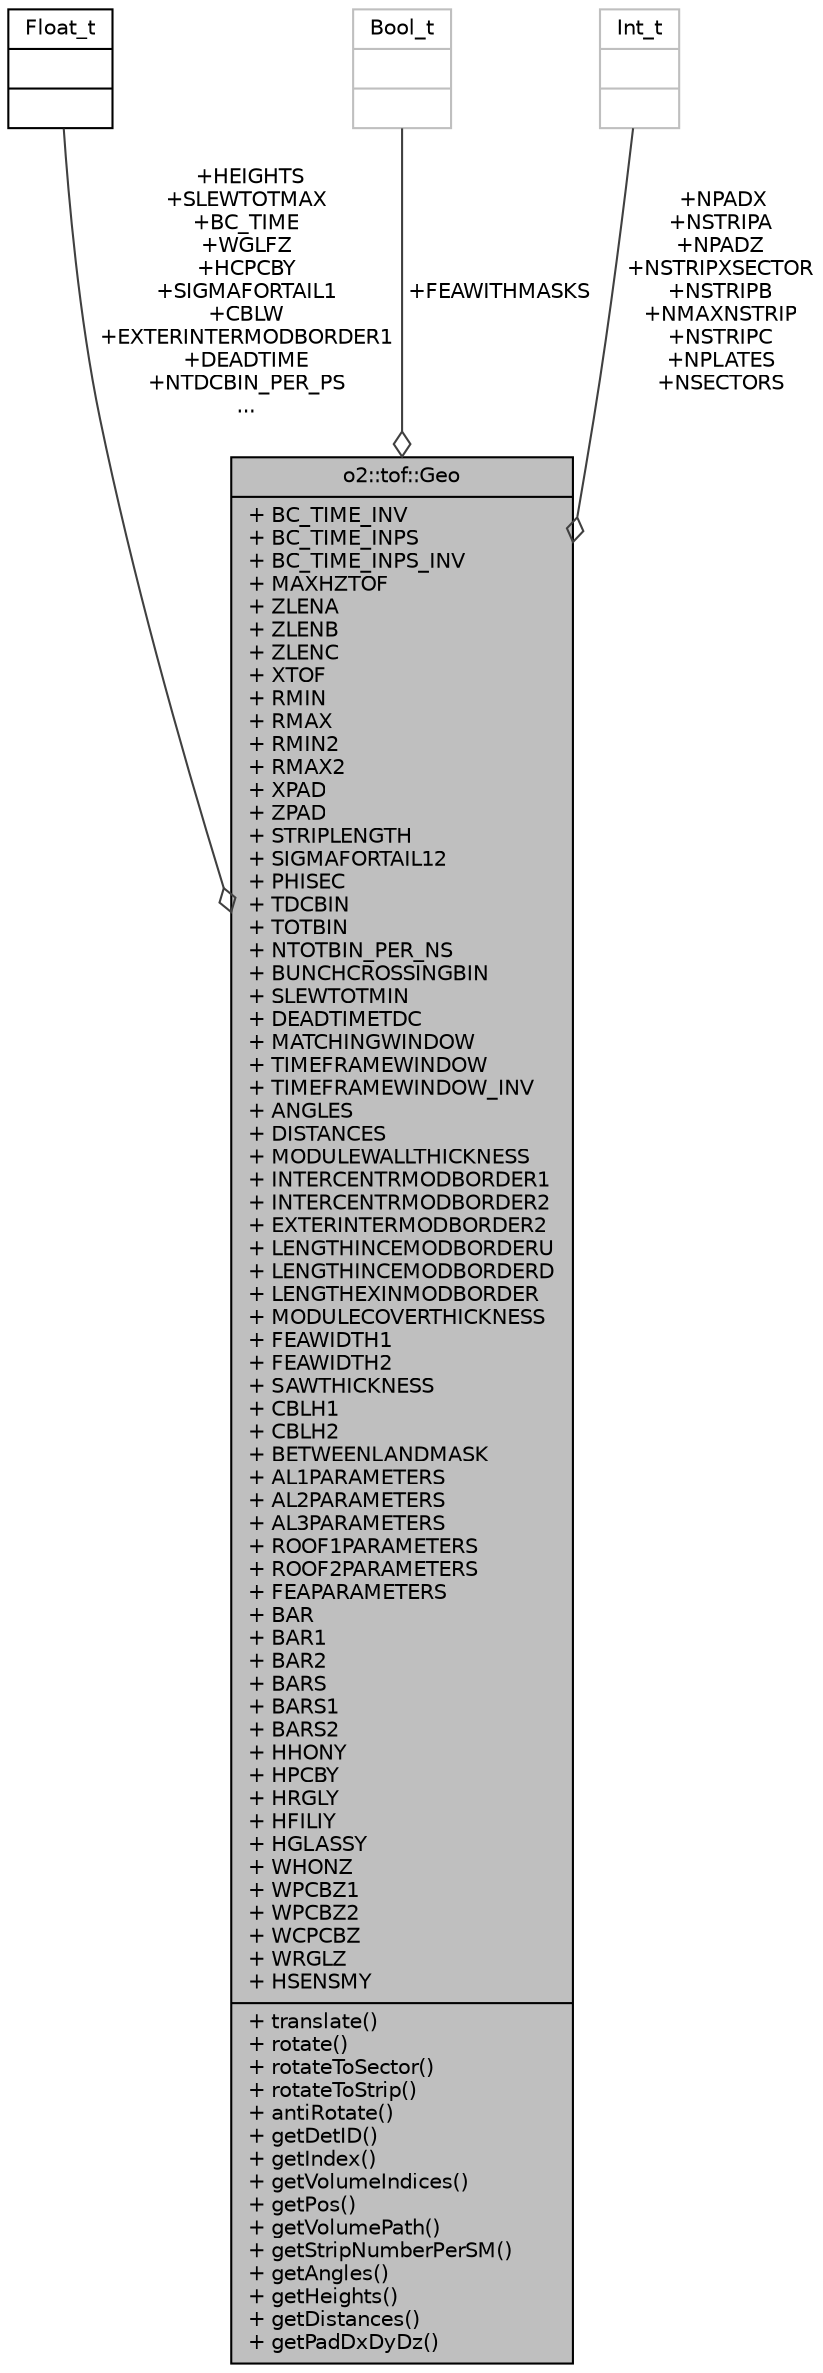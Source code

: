 digraph "o2::tof::Geo"
{
 // INTERACTIVE_SVG=YES
  bgcolor="transparent";
  edge [fontname="Helvetica",fontsize="10",labelfontname="Helvetica",labelfontsize="10"];
  node [fontname="Helvetica",fontsize="10",shape=record];
  Node1 [label="{o2::tof::Geo\n|+ BC_TIME_INV\l+ BC_TIME_INPS\l+ BC_TIME_INPS_INV\l+ MAXHZTOF\l+ ZLENA\l+ ZLENB\l+ ZLENC\l+ XTOF\l+ RMIN\l+ RMAX\l+ RMIN2\l+ RMAX2\l+ XPAD\l+ ZPAD\l+ STRIPLENGTH\l+ SIGMAFORTAIL12\l+ PHISEC\l+ TDCBIN\l+ TOTBIN\l+ NTOTBIN_PER_NS\l+ BUNCHCROSSINGBIN\l+ SLEWTOTMIN\l+ DEADTIMETDC\l+ MATCHINGWINDOW\l+ TIMEFRAMEWINDOW\l+ TIMEFRAMEWINDOW_INV\l+ ANGLES\l+ DISTANCES\l+ MODULEWALLTHICKNESS\l+ INTERCENTRMODBORDER1\l+ INTERCENTRMODBORDER2\l+ EXTERINTERMODBORDER2\l+ LENGTHINCEMODBORDERU\l+ LENGTHINCEMODBORDERD\l+ LENGTHEXINMODBORDER\l+ MODULECOVERTHICKNESS\l+ FEAWIDTH1\l+ FEAWIDTH2\l+ SAWTHICKNESS\l+ CBLH1\l+ CBLH2\l+ BETWEENLANDMASK\l+ AL1PARAMETERS\l+ AL2PARAMETERS\l+ AL3PARAMETERS\l+ ROOF1PARAMETERS\l+ ROOF2PARAMETERS\l+ FEAPARAMETERS\l+ BAR\l+ BAR1\l+ BAR2\l+ BARS\l+ BARS1\l+ BARS2\l+ HHONY\l+ HPCBY\l+ HRGLY\l+ HFILIY\l+ HGLASSY\l+ WHONZ\l+ WPCBZ1\l+ WPCBZ2\l+ WCPCBZ\l+ WRGLZ\l+ HSENSMY\l|+ translate()\l+ rotate()\l+ rotateToSector()\l+ rotateToStrip()\l+ antiRotate()\l+ getDetID()\l+ getIndex()\l+ getVolumeIndices()\l+ getPos()\l+ getVolumePath()\l+ getStripNumberPerSM()\l+ getAngles()\l+ getHeights()\l+ getDistances()\l+ getPadDxDyDz()\l}",height=0.2,width=0.4,color="black", fillcolor="grey75", style="filled" fontcolor="black"];
  Node2 -> Node1 [color="grey25",fontsize="10",style="solid",label=" +HEIGHTS\n+SLEWTOTMAX\n+BC_TIME\n+WGLFZ\n+HCPCBY\n+SIGMAFORTAIL1\n+CBLW\n+EXTERINTERMODBORDER1\n+DEADTIME\n+NTDCBIN_PER_PS\n..." ,arrowhead="odiamond",fontname="Helvetica"];
  Node2 [label="{Float_t\n||}",height=0.2,width=0.4,color="black",URL="$d9/d7d/classFloat__t.html"];
  Node3 -> Node1 [color="grey25",fontsize="10",style="solid",label=" +FEAWITHMASKS" ,arrowhead="odiamond",fontname="Helvetica"];
  Node3 [label="{Bool_t\n||}",height=0.2,width=0.4,color="grey75"];
  Node4 -> Node1 [color="grey25",fontsize="10",style="solid",label=" +NPADX\n+NSTRIPA\n+NPADZ\n+NSTRIPXSECTOR\n+NSTRIPB\n+NMAXNSTRIP\n+NSTRIPC\n+NPLATES\n+NSECTORS" ,arrowhead="odiamond",fontname="Helvetica"];
  Node4 [label="{Int_t\n||}",height=0.2,width=0.4,color="grey75"];
}
